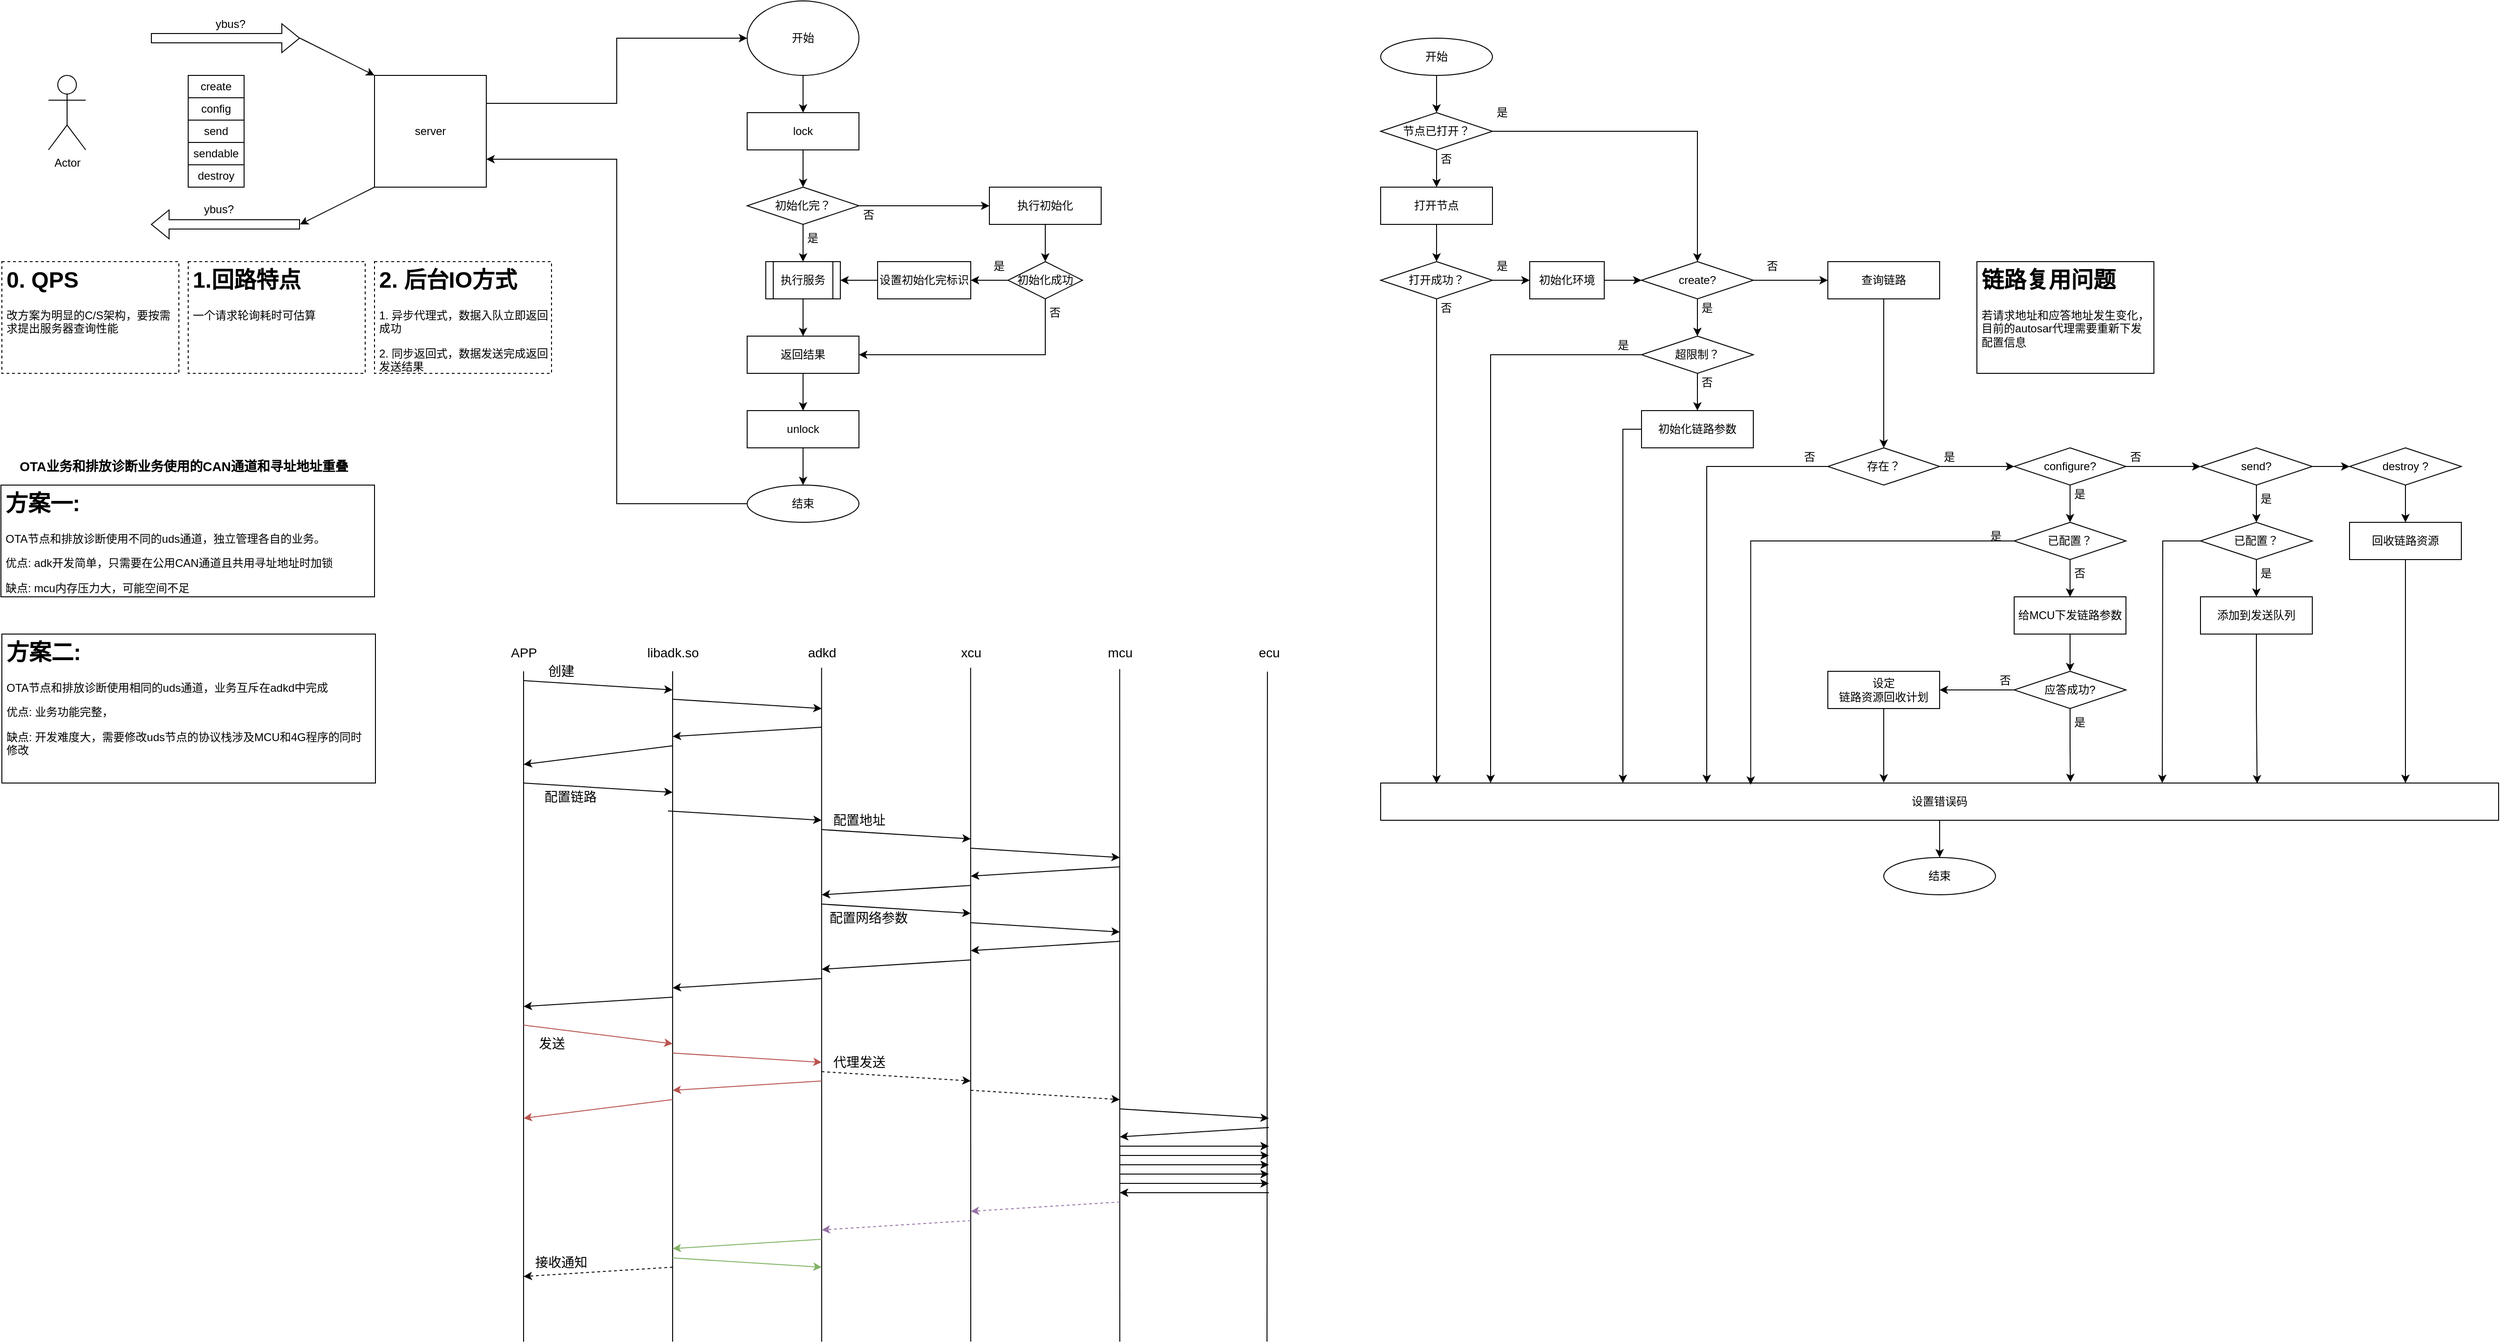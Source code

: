 <mxfile version="20.2.2" type="github" pages="2">
  <diagram id="RJJ9FWN27C-Y9JECjMfN" name="15765">
    <mxGraphModel dx="1483" dy="781" grid="1" gridSize="10" guides="1" tooltips="1" connect="1" arrows="1" fold="1" page="1" pageScale="1" pageWidth="3300" pageHeight="4681" math="0" shadow="0">
      <root>
        <mxCell id="0" />
        <mxCell id="1" parent="0" />
        <mxCell id="mzNSDzBZDXApKcXewmHT-1" value="Actor" style="shape=umlActor;verticalLabelPosition=bottom;verticalAlign=top;html=1;outlineConnect=0;" vertex="1" parent="1">
          <mxGeometry x="90" y="120" width="40" height="80" as="geometry" />
        </mxCell>
        <mxCell id="mzNSDzBZDXApKcXewmHT-2" value="" style="shape=flexArrow;endArrow=classic;startArrow=none;html=1;rounded=0;startFill=0;" edge="1" parent="1">
          <mxGeometry width="100" height="100" relative="1" as="geometry">
            <mxPoint x="200" y="80" as="sourcePoint" />
            <mxPoint x="360" y="80" as="targetPoint" />
          </mxGeometry>
        </mxCell>
        <mxCell id="mzNSDzBZDXApKcXewmHT-3" value="ybus?" style="text;html=1;align=center;verticalAlign=middle;resizable=0;points=[];autosize=1;strokeColor=none;fillColor=none;" vertex="1" parent="1">
          <mxGeometry x="255" y="50" width="60" height="30" as="geometry" />
        </mxCell>
        <mxCell id="mzNSDzBZDXApKcXewmHT-4" value="" style="shape=table;startSize=0;container=1;collapsible=0;childLayout=tableLayout;" vertex="1" parent="1">
          <mxGeometry x="240" y="120" width="60" height="120" as="geometry" />
        </mxCell>
        <mxCell id="mzNSDzBZDXApKcXewmHT-5" value="" style="shape=tableRow;horizontal=0;startSize=0;swimlaneHead=0;swimlaneBody=0;top=0;left=0;bottom=0;right=0;collapsible=0;dropTarget=0;fillColor=none;points=[[0,0.5],[1,0.5]];portConstraint=eastwest;" vertex="1" parent="mzNSDzBZDXApKcXewmHT-4">
          <mxGeometry width="60" height="24" as="geometry" />
        </mxCell>
        <mxCell id="mzNSDzBZDXApKcXewmHT-6" value="create" style="shape=partialRectangle;html=1;whiteSpace=wrap;connectable=0;overflow=hidden;fillColor=none;top=0;left=0;bottom=0;right=0;pointerEvents=1;" vertex="1" parent="mzNSDzBZDXApKcXewmHT-5">
          <mxGeometry width="60" height="24" as="geometry">
            <mxRectangle width="60" height="24" as="alternateBounds" />
          </mxGeometry>
        </mxCell>
        <mxCell id="mzNSDzBZDXApKcXewmHT-7" value="" style="shape=tableRow;horizontal=0;startSize=0;swimlaneHead=0;swimlaneBody=0;top=0;left=0;bottom=0;right=0;collapsible=0;dropTarget=0;fillColor=none;points=[[0,0.5],[1,0.5]];portConstraint=eastwest;" vertex="1" parent="mzNSDzBZDXApKcXewmHT-4">
          <mxGeometry y="24" width="60" height="24" as="geometry" />
        </mxCell>
        <mxCell id="mzNSDzBZDXApKcXewmHT-8" value="config" style="shape=partialRectangle;html=1;whiteSpace=wrap;connectable=0;overflow=hidden;fillColor=none;top=0;left=0;bottom=0;right=0;pointerEvents=1;" vertex="1" parent="mzNSDzBZDXApKcXewmHT-7">
          <mxGeometry width="60" height="24" as="geometry">
            <mxRectangle width="60" height="24" as="alternateBounds" />
          </mxGeometry>
        </mxCell>
        <mxCell id="mzNSDzBZDXApKcXewmHT-9" value="" style="shape=tableRow;horizontal=0;startSize=0;swimlaneHead=0;swimlaneBody=0;top=0;left=0;bottom=0;right=0;collapsible=0;dropTarget=0;fillColor=none;points=[[0,0.5],[1,0.5]];portConstraint=eastwest;" vertex="1" parent="mzNSDzBZDXApKcXewmHT-4">
          <mxGeometry y="48" width="60" height="24" as="geometry" />
        </mxCell>
        <mxCell id="mzNSDzBZDXApKcXewmHT-10" value="send" style="shape=partialRectangle;html=1;whiteSpace=wrap;connectable=0;overflow=hidden;fillColor=none;top=0;left=0;bottom=0;right=0;pointerEvents=1;" vertex="1" parent="mzNSDzBZDXApKcXewmHT-9">
          <mxGeometry width="60" height="24" as="geometry">
            <mxRectangle width="60" height="24" as="alternateBounds" />
          </mxGeometry>
        </mxCell>
        <mxCell id="mzNSDzBZDXApKcXewmHT-11" value="" style="shape=tableRow;horizontal=0;startSize=0;swimlaneHead=0;swimlaneBody=0;top=0;left=0;bottom=0;right=0;collapsible=0;dropTarget=0;fillColor=none;points=[[0,0.5],[1,0.5]];portConstraint=eastwest;" vertex="1" parent="mzNSDzBZDXApKcXewmHT-4">
          <mxGeometry y="72" width="60" height="24" as="geometry" />
        </mxCell>
        <mxCell id="mzNSDzBZDXApKcXewmHT-12" value="sendable" style="shape=partialRectangle;html=1;whiteSpace=wrap;connectable=0;overflow=hidden;fillColor=none;top=0;left=0;bottom=0;right=0;pointerEvents=1;" vertex="1" parent="mzNSDzBZDXApKcXewmHT-11">
          <mxGeometry width="60" height="24" as="geometry">
            <mxRectangle width="60" height="24" as="alternateBounds" />
          </mxGeometry>
        </mxCell>
        <mxCell id="mzNSDzBZDXApKcXewmHT-13" value="" style="shape=tableRow;horizontal=0;startSize=0;swimlaneHead=0;swimlaneBody=0;top=0;left=0;bottom=0;right=0;collapsible=0;dropTarget=0;fillColor=none;points=[[0,0.5],[1,0.5]];portConstraint=eastwest;" vertex="1" parent="mzNSDzBZDXApKcXewmHT-4">
          <mxGeometry y="96" width="60" height="24" as="geometry" />
        </mxCell>
        <mxCell id="mzNSDzBZDXApKcXewmHT-14" value="destroy" style="shape=partialRectangle;html=1;whiteSpace=wrap;connectable=0;overflow=hidden;fillColor=none;top=0;left=0;bottom=0;right=0;pointerEvents=1;" vertex="1" parent="mzNSDzBZDXApKcXewmHT-13">
          <mxGeometry width="60" height="24" as="geometry">
            <mxRectangle width="60" height="24" as="alternateBounds" />
          </mxGeometry>
        </mxCell>
        <mxCell id="mzNSDzBZDXApKcXewmHT-28" style="edgeStyle=orthogonalEdgeStyle;rounded=0;orthogonalLoop=1;jettySize=auto;html=1;exitX=1;exitY=0.25;exitDx=0;exitDy=0;entryX=0;entryY=0.5;entryDx=0;entryDy=0;startArrow=none;startFill=0;endArrow=classic;endFill=1;" edge="1" parent="1" source="mzNSDzBZDXApKcXewmHT-15" target="mzNSDzBZDXApKcXewmHT-26">
          <mxGeometry relative="1" as="geometry" />
        </mxCell>
        <mxCell id="mzNSDzBZDXApKcXewmHT-15" value="server" style="rounded=0;whiteSpace=wrap;html=1;" vertex="1" parent="1">
          <mxGeometry x="440" y="120" width="120" height="120" as="geometry" />
        </mxCell>
        <mxCell id="mzNSDzBZDXApKcXewmHT-16" value="" style="endArrow=classic;html=1;rounded=0;entryX=0;entryY=0;entryDx=0;entryDy=0;" edge="1" parent="1" target="mzNSDzBZDXApKcXewmHT-15">
          <mxGeometry width="50" height="50" relative="1" as="geometry">
            <mxPoint x="360" y="80" as="sourcePoint" />
            <mxPoint x="560" y="260" as="targetPoint" />
          </mxGeometry>
        </mxCell>
        <mxCell id="mzNSDzBZDXApKcXewmHT-17" value="" style="shape=flexArrow;endArrow=none;startArrow=block;html=1;rounded=0;startFill=0;endFill=0;" edge="1" parent="1">
          <mxGeometry width="100" height="100" relative="1" as="geometry">
            <mxPoint x="200" y="280" as="sourcePoint" />
            <mxPoint x="360" y="280" as="targetPoint" />
          </mxGeometry>
        </mxCell>
        <mxCell id="mzNSDzBZDXApKcXewmHT-19" value="" style="endArrow=classic;html=1;rounded=0;exitX=0;exitY=1;exitDx=0;exitDy=0;" edge="1" parent="1" source="mzNSDzBZDXApKcXewmHT-15">
          <mxGeometry width="50" height="50" relative="1" as="geometry">
            <mxPoint x="420" y="340" as="sourcePoint" />
            <mxPoint x="360" y="280" as="targetPoint" />
          </mxGeometry>
        </mxCell>
        <mxCell id="mzNSDzBZDXApKcXewmHT-20" value="&lt;h1&gt;1.回路特点&lt;/h1&gt;&lt;p&gt;一个请求轮询耗时可估算&lt;/p&gt;&lt;p&gt;&lt;br&gt;&lt;/p&gt;" style="text;html=1;strokeColor=default;fillColor=none;spacing=5;spacingTop=-20;whiteSpace=wrap;overflow=hidden;rounded=0;dashed=1;" vertex="1" parent="1">
          <mxGeometry x="240" y="320" width="190" height="120" as="geometry" />
        </mxCell>
        <mxCell id="mzNSDzBZDXApKcXewmHT-23" value="&lt;h1&gt;2. 后台IO方式&lt;br&gt;&lt;/h1&gt;&lt;p&gt;1. 异步代理式，数据入队立即返回成功&lt;/p&gt;&lt;p&gt;2. 同步返回式，数据发送完成返回发送结果&lt;br&gt;&lt;/p&gt;" style="text;html=1;strokeColor=default;fillColor=none;spacing=5;spacingTop=-20;whiteSpace=wrap;overflow=hidden;rounded=0;dashed=1;" vertex="1" parent="1">
          <mxGeometry x="440" y="320" width="190" height="120" as="geometry" />
        </mxCell>
        <mxCell id="mzNSDzBZDXApKcXewmHT-24" value="&lt;h1&gt;0. QPS&lt;br&gt;&lt;/h1&gt;&lt;p&gt;改方案为明显的C/S架构，要按需求提出服务器查询性能&lt;/p&gt;" style="text;html=1;strokeColor=default;fillColor=none;spacing=5;spacingTop=-20;whiteSpace=wrap;overflow=hidden;rounded=0;dashed=1;" vertex="1" parent="1">
          <mxGeometry x="40" y="320" width="190" height="120" as="geometry" />
        </mxCell>
        <mxCell id="mzNSDzBZDXApKcXewmHT-25" value="ybus?" style="text;whiteSpace=wrap;html=1;" vertex="1" parent="1">
          <mxGeometry x="255" y="250" width="70" height="40" as="geometry" />
        </mxCell>
        <mxCell id="mzNSDzBZDXApKcXewmHT-32" value="" style="edgeStyle=orthogonalEdgeStyle;rounded=0;orthogonalLoop=1;jettySize=auto;html=1;startArrow=none;startFill=0;endArrow=classic;endFill=1;" edge="1" parent="1" source="mzNSDzBZDXApKcXewmHT-26" target="mzNSDzBZDXApKcXewmHT-31">
          <mxGeometry relative="1" as="geometry" />
        </mxCell>
        <mxCell id="mzNSDzBZDXApKcXewmHT-26" value="开始" style="ellipse;whiteSpace=wrap;html=1;strokeColor=default;fillColor=default;" vertex="1" parent="1">
          <mxGeometry x="840" y="40" width="120" height="80" as="geometry" />
        </mxCell>
        <mxCell id="mzNSDzBZDXApKcXewmHT-34" value="" style="edgeStyle=orthogonalEdgeStyle;rounded=0;orthogonalLoop=1;jettySize=auto;html=1;startArrow=none;startFill=0;endArrow=classic;endFill=1;" edge="1" parent="1" source="mzNSDzBZDXApKcXewmHT-31" target="mzNSDzBZDXApKcXewmHT-33">
          <mxGeometry relative="1" as="geometry" />
        </mxCell>
        <mxCell id="mzNSDzBZDXApKcXewmHT-31" value="lock" style="whiteSpace=wrap;html=1;" vertex="1" parent="1">
          <mxGeometry x="840" y="160" width="120" height="40" as="geometry" />
        </mxCell>
        <mxCell id="mzNSDzBZDXApKcXewmHT-36" value="" style="edgeStyle=orthogonalEdgeStyle;rounded=0;orthogonalLoop=1;jettySize=auto;html=1;startArrow=none;startFill=0;endArrow=classic;endFill=1;" edge="1" parent="1" source="mzNSDzBZDXApKcXewmHT-33" target="mzNSDzBZDXApKcXewmHT-35">
          <mxGeometry relative="1" as="geometry" />
        </mxCell>
        <mxCell id="mzNSDzBZDXApKcXewmHT-44" style="edgeStyle=orthogonalEdgeStyle;rounded=0;orthogonalLoop=1;jettySize=auto;html=1;exitX=0.5;exitY=1;exitDx=0;exitDy=0;entryX=0.5;entryY=0;entryDx=0;entryDy=0;startArrow=none;startFill=0;endArrow=classic;endFill=1;" edge="1" parent="1" source="mzNSDzBZDXApKcXewmHT-33" target="mzNSDzBZDXApKcXewmHT-56">
          <mxGeometry relative="1" as="geometry">
            <mxPoint x="900" y="360" as="targetPoint" />
          </mxGeometry>
        </mxCell>
        <mxCell id="mzNSDzBZDXApKcXewmHT-33" value="&lt;div&gt;初始化完？&lt;br&gt;&lt;/div&gt;" style="rhombus;whiteSpace=wrap;html=1;" vertex="1" parent="1">
          <mxGeometry x="840" y="240" width="120" height="40" as="geometry" />
        </mxCell>
        <mxCell id="mzNSDzBZDXApKcXewmHT-39" value="" style="edgeStyle=orthogonalEdgeStyle;rounded=0;orthogonalLoop=1;jettySize=auto;html=1;startArrow=none;startFill=0;endArrow=classic;endFill=1;" edge="1" parent="1" source="mzNSDzBZDXApKcXewmHT-35" target="mzNSDzBZDXApKcXewmHT-38">
          <mxGeometry relative="1" as="geometry" />
        </mxCell>
        <mxCell id="mzNSDzBZDXApKcXewmHT-35" value="执行初始化" style="whiteSpace=wrap;html=1;" vertex="1" parent="1">
          <mxGeometry x="1100" y="240" width="120" height="40" as="geometry" />
        </mxCell>
        <mxCell id="mzNSDzBZDXApKcXewmHT-37" value="否" style="text;html=1;align=center;verticalAlign=middle;resizable=0;points=[];autosize=1;strokeColor=none;fillColor=none;" vertex="1" parent="1">
          <mxGeometry x="950" y="255" width="40" height="30" as="geometry" />
        </mxCell>
        <mxCell id="mzNSDzBZDXApKcXewmHT-41" value="" style="edgeStyle=orthogonalEdgeStyle;rounded=0;orthogonalLoop=1;jettySize=auto;html=1;startArrow=none;startFill=0;endArrow=classic;endFill=1;exitX=0;exitY=0.5;exitDx=0;exitDy=0;entryX=1;entryY=0.5;entryDx=0;entryDy=0;" edge="1" parent="1" source="mzNSDzBZDXApKcXewmHT-38" target="mzNSDzBZDXApKcXewmHT-40">
          <mxGeometry relative="1" as="geometry" />
        </mxCell>
        <mxCell id="mzNSDzBZDXApKcXewmHT-51" style="edgeStyle=orthogonalEdgeStyle;rounded=0;orthogonalLoop=1;jettySize=auto;html=1;exitX=0.5;exitY=1;exitDx=0;exitDy=0;entryX=1;entryY=0.5;entryDx=0;entryDy=0;startArrow=none;startFill=0;endArrow=classic;endFill=1;" edge="1" parent="1" source="mzNSDzBZDXApKcXewmHT-38" target="mzNSDzBZDXApKcXewmHT-47">
          <mxGeometry relative="1" as="geometry" />
        </mxCell>
        <mxCell id="mzNSDzBZDXApKcXewmHT-38" value="初始化成功" style="rhombus;whiteSpace=wrap;html=1;" vertex="1" parent="1">
          <mxGeometry x="1120" y="320" width="80" height="40" as="geometry" />
        </mxCell>
        <mxCell id="mzNSDzBZDXApKcXewmHT-46" style="edgeStyle=orthogonalEdgeStyle;rounded=0;orthogonalLoop=1;jettySize=auto;html=1;exitX=0;exitY=0.5;exitDx=0;exitDy=0;entryX=1;entryY=0.5;entryDx=0;entryDy=0;startArrow=none;startFill=0;endArrow=classic;endFill=1;" edge="1" parent="1" source="mzNSDzBZDXApKcXewmHT-40" target="mzNSDzBZDXApKcXewmHT-56">
          <mxGeometry relative="1" as="geometry">
            <mxPoint x="940" y="340" as="targetPoint" />
          </mxGeometry>
        </mxCell>
        <mxCell id="mzNSDzBZDXApKcXewmHT-40" value="设置初始化完标识" style="whiteSpace=wrap;html=1;" vertex="1" parent="1">
          <mxGeometry x="980" y="320" width="100" height="40" as="geometry" />
        </mxCell>
        <mxCell id="mzNSDzBZDXApKcXewmHT-42" value="是" style="text;html=1;align=center;verticalAlign=middle;resizable=0;points=[];autosize=1;strokeColor=none;fillColor=none;" vertex="1" parent="1">
          <mxGeometry x="1090" y="310" width="40" height="30" as="geometry" />
        </mxCell>
        <mxCell id="mzNSDzBZDXApKcXewmHT-48" value="" style="edgeStyle=orthogonalEdgeStyle;rounded=0;orthogonalLoop=1;jettySize=auto;html=1;startArrow=none;startFill=0;endArrow=classic;endFill=1;exitX=0.5;exitY=1;exitDx=0;exitDy=0;" edge="1" parent="1" source="mzNSDzBZDXApKcXewmHT-56" target="mzNSDzBZDXApKcXewmHT-47">
          <mxGeometry relative="1" as="geometry">
            <mxPoint x="900" y="360" as="sourcePoint" />
          </mxGeometry>
        </mxCell>
        <mxCell id="mzNSDzBZDXApKcXewmHT-45" value="是" style="text;html=1;align=center;verticalAlign=middle;resizable=0;points=[];autosize=1;strokeColor=none;fillColor=none;" vertex="1" parent="1">
          <mxGeometry x="890" y="280" width="40" height="30" as="geometry" />
        </mxCell>
        <mxCell id="mzNSDzBZDXApKcXewmHT-50" value="" style="edgeStyle=orthogonalEdgeStyle;rounded=0;orthogonalLoop=1;jettySize=auto;html=1;startArrow=none;startFill=0;endArrow=classic;endFill=1;" edge="1" parent="1" source="mzNSDzBZDXApKcXewmHT-47" target="mzNSDzBZDXApKcXewmHT-49">
          <mxGeometry relative="1" as="geometry" />
        </mxCell>
        <mxCell id="mzNSDzBZDXApKcXewmHT-47" value="返回结果" style="whiteSpace=wrap;html=1;strokeColor=default;fillColor=default;" vertex="1" parent="1">
          <mxGeometry x="840" y="400" width="120" height="40" as="geometry" />
        </mxCell>
        <mxCell id="mzNSDzBZDXApKcXewmHT-54" value="" style="edgeStyle=orthogonalEdgeStyle;rounded=0;orthogonalLoop=1;jettySize=auto;html=1;startArrow=none;startFill=0;endArrow=classic;endFill=1;" edge="1" parent="1" source="mzNSDzBZDXApKcXewmHT-49" target="mzNSDzBZDXApKcXewmHT-53">
          <mxGeometry relative="1" as="geometry" />
        </mxCell>
        <mxCell id="mzNSDzBZDXApKcXewmHT-49" value="unlock" style="whiteSpace=wrap;html=1;strokeColor=default;fillColor=default;" vertex="1" parent="1">
          <mxGeometry x="840" y="480" width="120" height="40" as="geometry" />
        </mxCell>
        <mxCell id="mzNSDzBZDXApKcXewmHT-52" value="否" style="text;html=1;align=center;verticalAlign=middle;resizable=0;points=[];autosize=1;strokeColor=none;fillColor=none;" vertex="1" parent="1">
          <mxGeometry x="1150" y="360" width="40" height="30" as="geometry" />
        </mxCell>
        <mxCell id="mzNSDzBZDXApKcXewmHT-55" style="edgeStyle=orthogonalEdgeStyle;rounded=0;orthogonalLoop=1;jettySize=auto;html=1;exitX=0;exitY=0.5;exitDx=0;exitDy=0;entryX=1;entryY=0.75;entryDx=0;entryDy=0;startArrow=none;startFill=0;endArrow=classic;endFill=1;" edge="1" parent="1" source="mzNSDzBZDXApKcXewmHT-53" target="mzNSDzBZDXApKcXewmHT-15">
          <mxGeometry relative="1" as="geometry" />
        </mxCell>
        <mxCell id="mzNSDzBZDXApKcXewmHT-53" value="结束" style="ellipse;whiteSpace=wrap;html=1;" vertex="1" parent="1">
          <mxGeometry x="840" y="560" width="120" height="40" as="geometry" />
        </mxCell>
        <mxCell id="mzNSDzBZDXApKcXewmHT-56" value="执行服务" style="shape=process;whiteSpace=wrap;html=1;backgroundOutline=1;strokeColor=default;fillColor=default;" vertex="1" parent="1">
          <mxGeometry x="860" y="320" width="80" height="40" as="geometry" />
        </mxCell>
        <mxCell id="mzNSDzBZDXApKcXewmHT-59" value="" style="edgeStyle=orthogonalEdgeStyle;rounded=0;orthogonalLoop=1;jettySize=auto;html=1;startArrow=none;startFill=0;endArrow=classic;endFill=1;" edge="1" parent="1" source="mzNSDzBZDXApKcXewmHT-57" target="mzNSDzBZDXApKcXewmHT-58">
          <mxGeometry relative="1" as="geometry" />
        </mxCell>
        <mxCell id="mzNSDzBZDXApKcXewmHT-57" value="开始" style="ellipse;whiteSpace=wrap;html=1;strokeColor=default;fillColor=default;" vertex="1" parent="1">
          <mxGeometry x="1520" y="80" width="120" height="40" as="geometry" />
        </mxCell>
        <mxCell id="mzNSDzBZDXApKcXewmHT-61" value="" style="edgeStyle=orthogonalEdgeStyle;rounded=0;orthogonalLoop=1;jettySize=auto;html=1;startArrow=none;startFill=0;endArrow=classic;endFill=1;" edge="1" parent="1" source="mzNSDzBZDXApKcXewmHT-58" target="mzNSDzBZDXApKcXewmHT-60">
          <mxGeometry relative="1" as="geometry" />
        </mxCell>
        <mxCell id="mzNSDzBZDXApKcXewmHT-80" style="edgeStyle=orthogonalEdgeStyle;rounded=0;orthogonalLoop=1;jettySize=auto;html=1;exitX=1;exitY=0.5;exitDx=0;exitDy=0;entryX=0.5;entryY=0;entryDx=0;entryDy=0;startArrow=none;startFill=0;endArrow=classic;endFill=1;" edge="1" parent="1" source="mzNSDzBZDXApKcXewmHT-58" target="mzNSDzBZDXApKcXewmHT-78">
          <mxGeometry relative="1" as="geometry" />
        </mxCell>
        <mxCell id="mzNSDzBZDXApKcXewmHT-58" value="节点已打开？" style="rhombus;whiteSpace=wrap;html=1;" vertex="1" parent="1">
          <mxGeometry x="1520" y="160" width="120" height="40" as="geometry" />
        </mxCell>
        <mxCell id="mzNSDzBZDXApKcXewmHT-64" value="" style="edgeStyle=orthogonalEdgeStyle;rounded=0;orthogonalLoop=1;jettySize=auto;html=1;startArrow=none;startFill=0;endArrow=classic;endFill=1;" edge="1" parent="1" source="mzNSDzBZDXApKcXewmHT-60" target="mzNSDzBZDXApKcXewmHT-63">
          <mxGeometry relative="1" as="geometry" />
        </mxCell>
        <mxCell id="mzNSDzBZDXApKcXewmHT-60" value="打开节点" style="whiteSpace=wrap;html=1;" vertex="1" parent="1">
          <mxGeometry x="1520" y="240" width="120" height="40" as="geometry" />
        </mxCell>
        <mxCell id="mzNSDzBZDXApKcXewmHT-62" value="否" style="text;html=1;align=center;verticalAlign=middle;resizable=0;points=[];autosize=1;strokeColor=none;fillColor=none;" vertex="1" parent="1">
          <mxGeometry x="1570" y="195" width="40" height="30" as="geometry" />
        </mxCell>
        <mxCell id="mzNSDzBZDXApKcXewmHT-68" value="" style="edgeStyle=orthogonalEdgeStyle;rounded=0;orthogonalLoop=1;jettySize=auto;html=1;startArrow=none;startFill=0;endArrow=classic;endFill=1;entryX=0.05;entryY=0.011;entryDx=0;entryDy=0;entryPerimeter=0;" edge="1" parent="1" source="mzNSDzBZDXApKcXewmHT-63" target="mzNSDzBZDXApKcXewmHT-67">
          <mxGeometry relative="1" as="geometry" />
        </mxCell>
        <mxCell id="mzNSDzBZDXApKcXewmHT-76" value="" style="edgeStyle=orthogonalEdgeStyle;rounded=0;orthogonalLoop=1;jettySize=auto;html=1;startArrow=none;startFill=0;endArrow=classic;endFill=1;" edge="1" parent="1" source="mzNSDzBZDXApKcXewmHT-63" target="mzNSDzBZDXApKcXewmHT-75">
          <mxGeometry relative="1" as="geometry" />
        </mxCell>
        <mxCell id="mzNSDzBZDXApKcXewmHT-63" value="打开成功？" style="rhombus;whiteSpace=wrap;html=1;" vertex="1" parent="1">
          <mxGeometry x="1520" y="320" width="120" height="40" as="geometry" />
        </mxCell>
        <mxCell id="mzNSDzBZDXApKcXewmHT-96" value="" style="edgeStyle=orthogonalEdgeStyle;rounded=0;orthogonalLoop=1;jettySize=auto;html=1;startArrow=none;startFill=0;endArrow=classic;endFill=1;" edge="1" parent="1" source="mzNSDzBZDXApKcXewmHT-67" target="mzNSDzBZDXApKcXewmHT-95">
          <mxGeometry relative="1" as="geometry" />
        </mxCell>
        <mxCell id="mzNSDzBZDXApKcXewmHT-67" value="设置错误码" style="whiteSpace=wrap;html=1;" vertex="1" parent="1">
          <mxGeometry x="1520" y="880" width="1200" height="40" as="geometry" />
        </mxCell>
        <mxCell id="mzNSDzBZDXApKcXewmHT-69" value="否" style="text;html=1;align=center;verticalAlign=middle;resizable=0;points=[];autosize=1;strokeColor=none;fillColor=none;" vertex="1" parent="1">
          <mxGeometry x="1570" y="355" width="40" height="30" as="geometry" />
        </mxCell>
        <mxCell id="mzNSDzBZDXApKcXewmHT-79" value="" style="edgeStyle=orthogonalEdgeStyle;rounded=0;orthogonalLoop=1;jettySize=auto;html=1;startArrow=none;startFill=0;endArrow=classic;endFill=1;" edge="1" parent="1" source="mzNSDzBZDXApKcXewmHT-75" target="mzNSDzBZDXApKcXewmHT-78">
          <mxGeometry relative="1" as="geometry" />
        </mxCell>
        <mxCell id="mzNSDzBZDXApKcXewmHT-75" value="初始化环境" style="whiteSpace=wrap;html=1;" vertex="1" parent="1">
          <mxGeometry x="1680" y="320" width="80" height="40" as="geometry" />
        </mxCell>
        <mxCell id="mzNSDzBZDXApKcXewmHT-77" value="是" style="text;html=1;align=center;verticalAlign=middle;resizable=0;points=[];autosize=1;strokeColor=none;fillColor=none;" vertex="1" parent="1">
          <mxGeometry x="1630" y="310" width="40" height="30" as="geometry" />
        </mxCell>
        <mxCell id="mzNSDzBZDXApKcXewmHT-88" value="" style="edgeStyle=orthogonalEdgeStyle;rounded=0;orthogonalLoop=1;jettySize=auto;html=1;startArrow=none;startFill=0;endArrow=classic;endFill=1;" edge="1" parent="1" source="mzNSDzBZDXApKcXewmHT-78" target="mzNSDzBZDXApKcXewmHT-87">
          <mxGeometry relative="1" as="geometry" />
        </mxCell>
        <mxCell id="mzNSDzBZDXApKcXewmHT-124" style="edgeStyle=orthogonalEdgeStyle;rounded=0;orthogonalLoop=1;jettySize=auto;html=1;exitX=1;exitY=0.5;exitDx=0;exitDy=0;entryX=0;entryY=0.5;entryDx=0;entryDy=0;startArrow=none;startFill=0;endArrow=classic;endFill=1;" edge="1" parent="1" source="mzNSDzBZDXApKcXewmHT-78" target="mzNSDzBZDXApKcXewmHT-98">
          <mxGeometry relative="1" as="geometry" />
        </mxCell>
        <mxCell id="mzNSDzBZDXApKcXewmHT-78" value="create?" style="rhombus;whiteSpace=wrap;html=1;" vertex="1" parent="1">
          <mxGeometry x="1800" y="320" width="120" height="40" as="geometry" />
        </mxCell>
        <mxCell id="mzNSDzBZDXApKcXewmHT-81" value="是" style="text;html=1;align=center;verticalAlign=middle;resizable=0;points=[];autosize=1;strokeColor=none;fillColor=none;" vertex="1" parent="1">
          <mxGeometry x="1630" y="145" width="40" height="30" as="geometry" />
        </mxCell>
        <mxCell id="mzNSDzBZDXApKcXewmHT-86" value="" style="edgeStyle=orthogonalEdgeStyle;rounded=0;orthogonalLoop=1;jettySize=auto;html=1;startArrow=none;startFill=0;endArrow=classic;endFill=1;" edge="1" parent="1" source="mzNSDzBZDXApKcXewmHT-82" target="mzNSDzBZDXApKcXewmHT-85">
          <mxGeometry relative="1" as="geometry" />
        </mxCell>
        <mxCell id="mzNSDzBZDXApKcXewmHT-127" style="edgeStyle=orthogonalEdgeStyle;rounded=0;orthogonalLoop=1;jettySize=auto;html=1;exitX=0.5;exitY=1;exitDx=0;exitDy=0;entryX=0.5;entryY=0;entryDx=0;entryDy=0;startArrow=none;startFill=0;endArrow=classic;endFill=1;" edge="1" parent="1" source="mzNSDzBZDXApKcXewmHT-82" target="mzNSDzBZDXApKcXewmHT-104">
          <mxGeometry relative="1" as="geometry" />
        </mxCell>
        <mxCell id="mzNSDzBZDXApKcXewmHT-82" value="configure?" style="rhombus;whiteSpace=wrap;html=1;" vertex="1" parent="1">
          <mxGeometry x="2200" y="520" width="120" height="40" as="geometry" />
        </mxCell>
        <mxCell id="mzNSDzBZDXApKcXewmHT-84" value="否" style="text;html=1;align=center;verticalAlign=middle;resizable=0;points=[];autosize=1;strokeColor=none;fillColor=none;" vertex="1" parent="1">
          <mxGeometry x="1920" y="310" width="40" height="30" as="geometry" />
        </mxCell>
        <mxCell id="mzNSDzBZDXApKcXewmHT-123" value="" style="edgeStyle=orthogonalEdgeStyle;rounded=0;orthogonalLoop=1;jettySize=auto;html=1;startArrow=none;startFill=0;endArrow=classic;endFill=1;" edge="1" parent="1" source="mzNSDzBZDXApKcXewmHT-85" target="mzNSDzBZDXApKcXewmHT-122">
          <mxGeometry relative="1" as="geometry" />
        </mxCell>
        <mxCell id="mzNSDzBZDXApKcXewmHT-131" style="edgeStyle=orthogonalEdgeStyle;rounded=0;orthogonalLoop=1;jettySize=auto;html=1;exitX=0.5;exitY=1;exitDx=0;exitDy=0;entryX=0.5;entryY=0;entryDx=0;entryDy=0;startArrow=none;startFill=0;endArrow=classic;endFill=1;" edge="1" parent="1" source="mzNSDzBZDXApKcXewmHT-85" target="mzNSDzBZDXApKcXewmHT-130">
          <mxGeometry relative="1" as="geometry" />
        </mxCell>
        <mxCell id="mzNSDzBZDXApKcXewmHT-85" value="send?" style="rhombus;whiteSpace=wrap;html=1;" vertex="1" parent="1">
          <mxGeometry x="2400" y="520" width="120" height="40" as="geometry" />
        </mxCell>
        <mxCell id="mzNSDzBZDXApKcXewmHT-90" style="edgeStyle=orthogonalEdgeStyle;rounded=0;orthogonalLoop=1;jettySize=auto;html=1;exitX=0;exitY=0.5;exitDx=0;exitDy=0;startArrow=none;startFill=0;endArrow=classic;endFill=1;" edge="1" parent="1" source="mzNSDzBZDXApKcXewmHT-87">
          <mxGeometry relative="1" as="geometry">
            <mxPoint x="1638" y="880" as="targetPoint" />
            <Array as="points">
              <mxPoint x="1638" y="420" />
            </Array>
          </mxGeometry>
        </mxCell>
        <mxCell id="mzNSDzBZDXApKcXewmHT-93" value="" style="edgeStyle=orthogonalEdgeStyle;rounded=0;orthogonalLoop=1;jettySize=auto;html=1;startArrow=none;startFill=0;endArrow=classic;endFill=1;" edge="1" parent="1" source="mzNSDzBZDXApKcXewmHT-87" target="mzNSDzBZDXApKcXewmHT-92">
          <mxGeometry relative="1" as="geometry" />
        </mxCell>
        <mxCell id="mzNSDzBZDXApKcXewmHT-87" value="超限制？" style="rhombus;whiteSpace=wrap;html=1;" vertex="1" parent="1">
          <mxGeometry x="1800" y="400" width="120" height="40" as="geometry" />
        </mxCell>
        <mxCell id="mzNSDzBZDXApKcXewmHT-89" value="是" style="text;html=1;align=center;verticalAlign=middle;resizable=0;points=[];autosize=1;strokeColor=none;fillColor=none;" vertex="1" parent="1">
          <mxGeometry x="1850" y="355" width="40" height="30" as="geometry" />
        </mxCell>
        <mxCell id="mzNSDzBZDXApKcXewmHT-91" value="是" style="text;html=1;align=center;verticalAlign=middle;resizable=0;points=[];autosize=1;strokeColor=none;fillColor=none;" vertex="1" parent="1">
          <mxGeometry x="1760" y="395" width="40" height="30" as="geometry" />
        </mxCell>
        <mxCell id="mzNSDzBZDXApKcXewmHT-97" style="edgeStyle=orthogonalEdgeStyle;rounded=0;orthogonalLoop=1;jettySize=auto;html=1;exitX=0;exitY=0.5;exitDx=0;exitDy=0;startArrow=none;startFill=0;endArrow=classic;endFill=1;" edge="1" parent="1" source="mzNSDzBZDXApKcXewmHT-92">
          <mxGeometry relative="1" as="geometry">
            <mxPoint x="1780" y="880" as="targetPoint" />
            <Array as="points">
              <mxPoint x="1780" y="500" />
              <mxPoint x="1780" y="880" />
            </Array>
          </mxGeometry>
        </mxCell>
        <mxCell id="mzNSDzBZDXApKcXewmHT-92" value="初始化链路参数" style="whiteSpace=wrap;html=1;" vertex="1" parent="1">
          <mxGeometry x="1800" y="480" width="120" height="40" as="geometry" />
        </mxCell>
        <mxCell id="mzNSDzBZDXApKcXewmHT-94" value="否" style="text;html=1;align=center;verticalAlign=middle;resizable=0;points=[];autosize=1;strokeColor=none;fillColor=none;" vertex="1" parent="1">
          <mxGeometry x="1850" y="435" width="40" height="30" as="geometry" />
        </mxCell>
        <mxCell id="mzNSDzBZDXApKcXewmHT-95" value="结束" style="ellipse;whiteSpace=wrap;html=1;" vertex="1" parent="1">
          <mxGeometry x="2060" y="960" width="120" height="40" as="geometry" />
        </mxCell>
        <mxCell id="mzNSDzBZDXApKcXewmHT-101" value="" style="edgeStyle=orthogonalEdgeStyle;rounded=0;orthogonalLoop=1;jettySize=auto;html=1;startArrow=none;startFill=0;endArrow=classic;endFill=1;" edge="1" parent="1" source="mzNSDzBZDXApKcXewmHT-98" target="mzNSDzBZDXApKcXewmHT-100">
          <mxGeometry relative="1" as="geometry" />
        </mxCell>
        <mxCell id="mzNSDzBZDXApKcXewmHT-98" value="查询链路" style="whiteSpace=wrap;html=1;" vertex="1" parent="1">
          <mxGeometry x="2000" y="320" width="120" height="40" as="geometry" />
        </mxCell>
        <mxCell id="mzNSDzBZDXApKcXewmHT-102" style="edgeStyle=orthogonalEdgeStyle;rounded=0;orthogonalLoop=1;jettySize=auto;html=1;exitX=0;exitY=0.5;exitDx=0;exitDy=0;startArrow=none;startFill=0;endArrow=classic;endFill=1;" edge="1" parent="1" source="mzNSDzBZDXApKcXewmHT-100">
          <mxGeometry relative="1" as="geometry">
            <mxPoint x="1870" y="880" as="targetPoint" />
            <Array as="points">
              <mxPoint x="1870" y="540" />
              <mxPoint x="1870" y="878" />
            </Array>
          </mxGeometry>
        </mxCell>
        <mxCell id="mzNSDzBZDXApKcXewmHT-125" style="edgeStyle=orthogonalEdgeStyle;rounded=0;orthogonalLoop=1;jettySize=auto;html=1;exitX=1;exitY=0.5;exitDx=0;exitDy=0;entryX=0;entryY=0.5;entryDx=0;entryDy=0;startArrow=none;startFill=0;endArrow=classic;endFill=1;" edge="1" parent="1" source="mzNSDzBZDXApKcXewmHT-100" target="mzNSDzBZDXApKcXewmHT-82">
          <mxGeometry relative="1" as="geometry" />
        </mxCell>
        <mxCell id="mzNSDzBZDXApKcXewmHT-100" value="存在？" style="rhombus;whiteSpace=wrap;html=1;" vertex="1" parent="1">
          <mxGeometry x="2000" y="520" width="120" height="40" as="geometry" />
        </mxCell>
        <mxCell id="mzNSDzBZDXApKcXewmHT-103" value="否" style="text;html=1;align=center;verticalAlign=middle;resizable=0;points=[];autosize=1;strokeColor=none;fillColor=none;" vertex="1" parent="1">
          <mxGeometry x="1960" y="515" width="40" height="30" as="geometry" />
        </mxCell>
        <mxCell id="mzNSDzBZDXApKcXewmHT-106" style="edgeStyle=orthogonalEdgeStyle;rounded=0;orthogonalLoop=1;jettySize=auto;html=1;exitX=0;exitY=0.5;exitDx=0;exitDy=0;entryX=0.331;entryY=0.047;entryDx=0;entryDy=0;startArrow=none;startFill=0;endArrow=classic;endFill=1;entryPerimeter=0;" edge="1" parent="1" source="mzNSDzBZDXApKcXewmHT-104" target="mzNSDzBZDXApKcXewmHT-67">
          <mxGeometry relative="1" as="geometry" />
        </mxCell>
        <mxCell id="mzNSDzBZDXApKcXewmHT-109" value="" style="edgeStyle=orthogonalEdgeStyle;rounded=0;orthogonalLoop=1;jettySize=auto;html=1;startArrow=none;startFill=0;endArrow=classic;endFill=1;" edge="1" parent="1" source="mzNSDzBZDXApKcXewmHT-104" target="mzNSDzBZDXApKcXewmHT-108">
          <mxGeometry relative="1" as="geometry" />
        </mxCell>
        <mxCell id="mzNSDzBZDXApKcXewmHT-104" value="已配置？" style="rhombus;whiteSpace=wrap;html=1;" vertex="1" parent="1">
          <mxGeometry x="2200" y="600" width="120" height="40" as="geometry" />
        </mxCell>
        <mxCell id="mzNSDzBZDXApKcXewmHT-107" value="是" style="text;html=1;align=center;verticalAlign=middle;resizable=0;points=[];autosize=1;strokeColor=none;fillColor=none;" vertex="1" parent="1">
          <mxGeometry x="2160" y="600" width="40" height="30" as="geometry" />
        </mxCell>
        <mxCell id="mzNSDzBZDXApKcXewmHT-111" value="" style="edgeStyle=orthogonalEdgeStyle;rounded=0;orthogonalLoop=1;jettySize=auto;html=1;startArrow=none;startFill=0;endArrow=classic;endFill=1;" edge="1" parent="1" source="mzNSDzBZDXApKcXewmHT-108" target="mzNSDzBZDXApKcXewmHT-110">
          <mxGeometry relative="1" as="geometry" />
        </mxCell>
        <mxCell id="mzNSDzBZDXApKcXewmHT-108" value="给MCU下发链路参数" style="whiteSpace=wrap;html=1;" vertex="1" parent="1">
          <mxGeometry x="2200" y="680" width="120" height="40" as="geometry" />
        </mxCell>
        <mxCell id="mzNSDzBZDXApKcXewmHT-117" value="" style="edgeStyle=orthogonalEdgeStyle;rounded=0;orthogonalLoop=1;jettySize=auto;html=1;startArrow=none;startFill=0;endArrow=classic;endFill=1;" edge="1" parent="1" source="mzNSDzBZDXApKcXewmHT-110" target="mzNSDzBZDXApKcXewmHT-116">
          <mxGeometry relative="1" as="geometry" />
        </mxCell>
        <mxCell id="mzNSDzBZDXApKcXewmHT-139" style="edgeStyle=orthogonalEdgeStyle;rounded=0;orthogonalLoop=1;jettySize=auto;html=1;exitX=0.5;exitY=1;exitDx=0;exitDy=0;entryX=0.617;entryY=-0.025;entryDx=0;entryDy=0;entryPerimeter=0;startArrow=none;startFill=0;endArrow=classic;endFill=1;" edge="1" parent="1" source="mzNSDzBZDXApKcXewmHT-110" target="mzNSDzBZDXApKcXewmHT-67">
          <mxGeometry relative="1" as="geometry" />
        </mxCell>
        <mxCell id="mzNSDzBZDXApKcXewmHT-110" value="应答成功?" style="rhombus;whiteSpace=wrap;html=1;" vertex="1" parent="1">
          <mxGeometry x="2200" y="760" width="120" height="40" as="geometry" />
        </mxCell>
        <mxCell id="mzNSDzBZDXApKcXewmHT-112" value="是" style="text;html=1;align=center;verticalAlign=middle;resizable=0;points=[];autosize=1;strokeColor=none;fillColor=none;" vertex="1" parent="1">
          <mxGeometry x="2110" y="515" width="40" height="30" as="geometry" />
        </mxCell>
        <mxCell id="mzNSDzBZDXApKcXewmHT-113" value="否" style="text;html=1;align=center;verticalAlign=middle;resizable=0;points=[];autosize=1;strokeColor=none;fillColor=none;" vertex="1" parent="1">
          <mxGeometry x="2250" y="640" width="40" height="30" as="geometry" />
        </mxCell>
        <mxCell id="mzNSDzBZDXApKcXewmHT-136" style="edgeStyle=orthogonalEdgeStyle;rounded=0;orthogonalLoop=1;jettySize=auto;html=1;exitX=0.5;exitY=1;exitDx=0;exitDy=0;entryX=0.45;entryY=-0.012;entryDx=0;entryDy=0;entryPerimeter=0;startArrow=none;startFill=0;endArrow=classic;endFill=1;" edge="1" parent="1" source="mzNSDzBZDXApKcXewmHT-116" target="mzNSDzBZDXApKcXewmHT-67">
          <mxGeometry relative="1" as="geometry" />
        </mxCell>
        <mxCell id="mzNSDzBZDXApKcXewmHT-116" value="&lt;div&gt;设定&lt;/div&gt;&lt;div&gt;链路资源回收计划&lt;/div&gt;" style="whiteSpace=wrap;html=1;" vertex="1" parent="1">
          <mxGeometry x="2000" y="760" width="120" height="40" as="geometry" />
        </mxCell>
        <mxCell id="mzNSDzBZDXApKcXewmHT-118" value="否" style="text;html=1;align=center;verticalAlign=middle;resizable=0;points=[];autosize=1;strokeColor=none;fillColor=none;" vertex="1" parent="1">
          <mxGeometry x="2170" y="755" width="40" height="30" as="geometry" />
        </mxCell>
        <mxCell id="mzNSDzBZDXApKcXewmHT-121" value="是" style="text;html=1;align=center;verticalAlign=middle;resizable=0;points=[];autosize=1;strokeColor=none;fillColor=none;" vertex="1" parent="1">
          <mxGeometry x="2250" y="800" width="40" height="30" as="geometry" />
        </mxCell>
        <mxCell id="mzNSDzBZDXApKcXewmHT-143" value="" style="edgeStyle=orthogonalEdgeStyle;rounded=0;orthogonalLoop=1;jettySize=auto;html=1;startArrow=none;startFill=0;endArrow=classic;endFill=1;" edge="1" parent="1" source="mzNSDzBZDXApKcXewmHT-122" target="mzNSDzBZDXApKcXewmHT-142">
          <mxGeometry relative="1" as="geometry" />
        </mxCell>
        <mxCell id="mzNSDzBZDXApKcXewmHT-122" value="destroy ?" style="rhombus;whiteSpace=wrap;html=1;" vertex="1" parent="1">
          <mxGeometry x="2560" y="520" width="120" height="40" as="geometry" />
        </mxCell>
        <mxCell id="mzNSDzBZDXApKcXewmHT-128" value="是" style="text;html=1;align=center;verticalAlign=middle;resizable=0;points=[];autosize=1;strokeColor=none;fillColor=none;" vertex="1" parent="1">
          <mxGeometry x="2250" y="555" width="40" height="30" as="geometry" />
        </mxCell>
        <mxCell id="mzNSDzBZDXApKcXewmHT-129" value="否" style="text;html=1;align=center;verticalAlign=middle;resizable=0;points=[];autosize=1;strokeColor=none;fillColor=none;" vertex="1" parent="1">
          <mxGeometry x="2310" y="515" width="40" height="30" as="geometry" />
        </mxCell>
        <mxCell id="mzNSDzBZDXApKcXewmHT-134" value="" style="edgeStyle=orthogonalEdgeStyle;rounded=0;orthogonalLoop=1;jettySize=auto;html=1;startArrow=none;startFill=0;endArrow=classic;endFill=1;" edge="1" parent="1" source="mzNSDzBZDXApKcXewmHT-130" target="mzNSDzBZDXApKcXewmHT-133">
          <mxGeometry relative="1" as="geometry" />
        </mxCell>
        <mxCell id="mzNSDzBZDXApKcXewmHT-140" style="edgeStyle=orthogonalEdgeStyle;rounded=0;orthogonalLoop=1;jettySize=auto;html=1;exitX=0;exitY=0.5;exitDx=0;exitDy=0;startArrow=none;startFill=0;endArrow=classic;endFill=1;" edge="1" parent="1" source="mzNSDzBZDXApKcXewmHT-130">
          <mxGeometry relative="1" as="geometry">
            <mxPoint x="2359" y="880" as="targetPoint" />
          </mxGeometry>
        </mxCell>
        <mxCell id="mzNSDzBZDXApKcXewmHT-130" value="已配置？" style="rhombus;whiteSpace=wrap;html=1;" vertex="1" parent="1">
          <mxGeometry x="2400" y="600" width="120" height="40" as="geometry" />
        </mxCell>
        <mxCell id="mzNSDzBZDXApKcXewmHT-132" value="是" style="text;html=1;align=center;verticalAlign=middle;resizable=0;points=[];autosize=1;strokeColor=none;fillColor=none;" vertex="1" parent="1">
          <mxGeometry x="2450" y="560" width="40" height="30" as="geometry" />
        </mxCell>
        <mxCell id="mzNSDzBZDXApKcXewmHT-141" style="edgeStyle=orthogonalEdgeStyle;rounded=0;orthogonalLoop=1;jettySize=auto;html=1;exitX=0.5;exitY=1;exitDx=0;exitDy=0;startArrow=none;startFill=0;endArrow=classic;endFill=1;entryX=0.784;entryY=0.011;entryDx=0;entryDy=0;entryPerimeter=0;" edge="1" parent="1" source="mzNSDzBZDXApKcXewmHT-133" target="mzNSDzBZDXApKcXewmHT-67">
          <mxGeometry relative="1" as="geometry">
            <mxPoint x="2460" y="870" as="targetPoint" />
          </mxGeometry>
        </mxCell>
        <mxCell id="mzNSDzBZDXApKcXewmHT-133" value="添加到发送队列" style="whiteSpace=wrap;html=1;" vertex="1" parent="1">
          <mxGeometry x="2400" y="680" width="120" height="40" as="geometry" />
        </mxCell>
        <mxCell id="mzNSDzBZDXApKcXewmHT-135" value="是" style="text;html=1;align=center;verticalAlign=middle;resizable=0;points=[];autosize=1;strokeColor=none;fillColor=none;" vertex="1" parent="1">
          <mxGeometry x="2450" y="640" width="40" height="30" as="geometry" />
        </mxCell>
        <mxCell id="mzNSDzBZDXApKcXewmHT-144" style="edgeStyle=orthogonalEdgeStyle;rounded=0;orthogonalLoop=1;jettySize=auto;html=1;exitX=0.5;exitY=1;exitDx=0;exitDy=0;startArrow=none;startFill=0;endArrow=classic;endFill=1;" edge="1" parent="1" source="mzNSDzBZDXApKcXewmHT-142">
          <mxGeometry relative="1" as="geometry">
            <mxPoint x="2620" y="880" as="targetPoint" />
          </mxGeometry>
        </mxCell>
        <mxCell id="mzNSDzBZDXApKcXewmHT-142" value="回收链路资源" style="whiteSpace=wrap;html=1;" vertex="1" parent="1">
          <mxGeometry x="2560" y="600" width="120" height="40" as="geometry" />
        </mxCell>
        <mxCell id="mzNSDzBZDXApKcXewmHT-145" value="&lt;h1&gt;链路复用问题&lt;/h1&gt;&lt;p&gt;若请求地址和应答地址发生变化，目前的autosar代理需要重新下发配置信息&lt;/p&gt;" style="text;html=1;strokeColor=default;fillColor=none;spacing=5;spacingTop=-20;whiteSpace=wrap;overflow=hidden;rounded=0;" vertex="1" parent="1">
          <mxGeometry x="2160" y="320" width="190" height="120" as="geometry" />
        </mxCell>
        <mxCell id="mzNSDzBZDXApKcXewmHT-149" value="&lt;h1&gt;方案一:&lt;/h1&gt;&lt;p&gt;OTA节点和排放诊断使用不同的uds通道，独立管理各自的业务。&lt;/p&gt;&lt;p&gt;优点: adk开发简单，只需要在公用CAN通道且共用寻址地址时加锁&lt;/p&gt;&lt;p&gt;缺点: mcu内存压力大，可能空间不足&lt;br&gt;&lt;/p&gt;" style="text;html=1;strokeColor=default;fillColor=none;spacing=5;spacingTop=-20;whiteSpace=wrap;overflow=hidden;rounded=0;" vertex="1" parent="1">
          <mxGeometry x="39" y="560" width="401" height="120" as="geometry" />
        </mxCell>
        <mxCell id="mzNSDzBZDXApKcXewmHT-150" value="&lt;h1&gt;方案二:&lt;/h1&gt;&lt;p&gt;OTA节点和排放诊断使用相同的uds通道，业务互斥在adkd中完成&lt;br&gt;&lt;/p&gt;&lt;p&gt;优点: 业务功能完整，&lt;/p&gt;&lt;p&gt;缺点: 开发难度大，需要修改uds节点的协议栈涉及MCU和4G程序的同时修改&lt;br&gt;&lt;/p&gt;" style="text;html=1;strokeColor=default;fillColor=none;spacing=5;spacingTop=-20;whiteSpace=wrap;overflow=hidden;rounded=0;" vertex="1" parent="1">
          <mxGeometry x="40" y="720" width="401" height="160" as="geometry" />
        </mxCell>
        <mxCell id="mzNSDzBZDXApKcXewmHT-151" value="&lt;div style=&quot;font-size: 14px;&quot;&gt;OTA业务和排放诊断业务使用的CAN通道和寻址地址重叠&lt;/div&gt;" style="text;html=1;align=center;verticalAlign=middle;resizable=0;points=[];autosize=1;strokeColor=none;fillColor=none;fontSize=14;fontStyle=1" vertex="1" parent="1">
          <mxGeometry x="45" y="525" width="380" height="30" as="geometry" />
        </mxCell>
        <mxCell id="rp3hdMHcRo0cBOeCd0YC-1" value="" style="endArrow=none;html=1;rounded=0;fontSize=14;" edge="1" parent="1">
          <mxGeometry width="50" height="50" relative="1" as="geometry">
            <mxPoint x="600" y="1480" as="sourcePoint" />
            <mxPoint x="600" y="760" as="targetPoint" />
          </mxGeometry>
        </mxCell>
        <mxCell id="rp3hdMHcRo0cBOeCd0YC-2" value="&lt;div&gt;APP&lt;/div&gt;" style="text;html=1;align=center;verticalAlign=middle;resizable=0;points=[];autosize=1;strokeColor=none;fillColor=none;fontSize=14;" vertex="1" parent="1">
          <mxGeometry x="575" y="725" width="50" height="30" as="geometry" />
        </mxCell>
        <mxCell id="rp3hdMHcRo0cBOeCd0YC-3" value="libadk.so" style="text;html=1;align=center;verticalAlign=middle;resizable=0;points=[];autosize=1;strokeColor=none;fillColor=none;fontSize=14;" vertex="1" parent="1">
          <mxGeometry x="715" y="725" width="90" height="30" as="geometry" />
        </mxCell>
        <mxCell id="rp3hdMHcRo0cBOeCd0YC-4" value="adkd" style="text;html=1;align=center;verticalAlign=middle;resizable=0;points=[];autosize=1;strokeColor=none;fillColor=none;fontSize=14;" vertex="1" parent="1">
          <mxGeometry x="890" y="725" width="60" height="30" as="geometry" />
        </mxCell>
        <mxCell id="rp3hdMHcRo0cBOeCd0YC-5" value="xcu" style="text;html=1;align=center;verticalAlign=middle;resizable=0;points=[];autosize=1;strokeColor=none;fillColor=none;fontSize=14;" vertex="1" parent="1">
          <mxGeometry x="1055" y="725" width="50" height="30" as="geometry" />
        </mxCell>
        <mxCell id="rp3hdMHcRo0cBOeCd0YC-6" value="mcu" style="text;html=1;align=center;verticalAlign=middle;resizable=0;points=[];autosize=1;strokeColor=none;fillColor=none;fontSize=14;" vertex="1" parent="1">
          <mxGeometry x="1215" y="725" width="50" height="30" as="geometry" />
        </mxCell>
        <mxCell id="rp3hdMHcRo0cBOeCd0YC-7" value="ecu" style="text;html=1;align=center;verticalAlign=middle;resizable=0;points=[];autosize=1;strokeColor=none;fillColor=none;fontSize=14;" vertex="1" parent="1">
          <mxGeometry x="1375" y="725" width="50" height="30" as="geometry" />
        </mxCell>
        <mxCell id="rp3hdMHcRo0cBOeCd0YC-8" value="" style="endArrow=none;html=1;rounded=0;fontSize=14;" edge="1" parent="1">
          <mxGeometry width="50" height="50" relative="1" as="geometry">
            <mxPoint x="760" y="1480" as="sourcePoint" />
            <mxPoint x="760" y="760" as="targetPoint" />
          </mxGeometry>
        </mxCell>
        <mxCell id="rp3hdMHcRo0cBOeCd0YC-9" value="" style="endArrow=none;html=1;rounded=0;fontSize=14;entryX=0.498;entryY=1.038;entryDx=0;entryDy=0;entryPerimeter=0;" edge="1" parent="1" target="rp3hdMHcRo0cBOeCd0YC-4">
          <mxGeometry width="50" height="50" relative="1" as="geometry">
            <mxPoint x="920" y="1480" as="sourcePoint" />
            <mxPoint x="950" y="930" as="targetPoint" />
          </mxGeometry>
        </mxCell>
        <mxCell id="rp3hdMHcRo0cBOeCd0YC-10" value="" style="endArrow=none;html=1;rounded=0;fontSize=14;entryX=0.497;entryY=1.038;entryDx=0;entryDy=0;entryPerimeter=0;" edge="1" parent="1" target="rp3hdMHcRo0cBOeCd0YC-5">
          <mxGeometry width="50" height="50" relative="1" as="geometry">
            <mxPoint x="1080" y="1480" as="sourcePoint" />
            <mxPoint x="1100" y="810" as="targetPoint" />
          </mxGeometry>
        </mxCell>
        <mxCell id="rp3hdMHcRo0cBOeCd0YC-11" value="" style="endArrow=none;html=1;rounded=0;fontSize=14;entryX=0.497;entryY=1.086;entryDx=0;entryDy=0;entryPerimeter=0;" edge="1" parent="1" target="rp3hdMHcRo0cBOeCd0YC-6">
          <mxGeometry width="50" height="50" relative="1" as="geometry">
            <mxPoint x="1240" y="1480" as="sourcePoint" />
            <mxPoint x="1250" y="910" as="targetPoint" />
          </mxGeometry>
        </mxCell>
        <mxCell id="rp3hdMHcRo0cBOeCd0YC-12" value="" style="endArrow=none;html=1;rounded=0;fontSize=14;entryX=0.469;entryY=1.181;entryDx=0;entryDy=0;entryPerimeter=0;" edge="1" parent="1" target="rp3hdMHcRo0cBOeCd0YC-7">
          <mxGeometry width="50" height="50" relative="1" as="geometry">
            <mxPoint x="1398" y="1480" as="sourcePoint" />
            <mxPoint x="1410" y="890" as="targetPoint" />
          </mxGeometry>
        </mxCell>
        <mxCell id="rp3hdMHcRo0cBOeCd0YC-13" value="" style="endArrow=classic;html=1;rounded=0;fontSize=14;" edge="1" parent="1">
          <mxGeometry width="50" height="50" relative="1" as="geometry">
            <mxPoint x="600" y="770" as="sourcePoint" />
            <mxPoint x="760" y="780" as="targetPoint" />
          </mxGeometry>
        </mxCell>
        <mxCell id="rp3hdMHcRo0cBOeCd0YC-14" value="" style="endArrow=classic;html=1;rounded=0;fontSize=14;" edge="1" parent="1">
          <mxGeometry width="50" height="50" relative="1" as="geometry">
            <mxPoint x="760" y="790" as="sourcePoint" />
            <mxPoint x="920" y="800" as="targetPoint" />
          </mxGeometry>
        </mxCell>
        <mxCell id="rp3hdMHcRo0cBOeCd0YC-15" value="创建" style="text;html=1;align=center;verticalAlign=middle;resizable=0;points=[];autosize=1;strokeColor=none;fillColor=none;fontSize=14;" vertex="1" parent="1">
          <mxGeometry x="615" y="745" width="50" height="30" as="geometry" />
        </mxCell>
        <mxCell id="rp3hdMHcRo0cBOeCd0YC-16" value="" style="endArrow=classic;html=1;rounded=0;fontSize=14;" edge="1" parent="1">
          <mxGeometry width="50" height="50" relative="1" as="geometry">
            <mxPoint x="920" y="820" as="sourcePoint" />
            <mxPoint x="760" y="830" as="targetPoint" />
          </mxGeometry>
        </mxCell>
        <mxCell id="rp3hdMHcRo0cBOeCd0YC-17" value="" style="endArrow=classic;html=1;rounded=0;fontSize=14;" edge="1" parent="1">
          <mxGeometry width="50" height="50" relative="1" as="geometry">
            <mxPoint x="760" y="840" as="sourcePoint" />
            <mxPoint x="600" y="860" as="targetPoint" />
          </mxGeometry>
        </mxCell>
        <mxCell id="rp3hdMHcRo0cBOeCd0YC-18" value="" style="endArrow=classic;html=1;rounded=0;fontSize=14;" edge="1" parent="1">
          <mxGeometry width="50" height="50" relative="1" as="geometry">
            <mxPoint x="600" y="880" as="sourcePoint" />
            <mxPoint x="760" y="890" as="targetPoint" />
          </mxGeometry>
        </mxCell>
        <mxCell id="rp3hdMHcRo0cBOeCd0YC-19" value="配置链路" style="text;html=1;align=center;verticalAlign=middle;resizable=0;points=[];autosize=1;strokeColor=none;fillColor=none;fontSize=14;" vertex="1" parent="1">
          <mxGeometry x="615" y="880" width="70" height="30" as="geometry" />
        </mxCell>
        <mxCell id="rp3hdMHcRo0cBOeCd0YC-20" value="" style="endArrow=classic;html=1;rounded=0;fontSize=14;" edge="1" parent="1">
          <mxGeometry width="50" height="50" relative="1" as="geometry">
            <mxPoint x="755" y="910" as="sourcePoint" />
            <mxPoint x="920" y="920" as="targetPoint" />
          </mxGeometry>
        </mxCell>
        <mxCell id="rp3hdMHcRo0cBOeCd0YC-21" value="" style="endArrow=classic;html=1;rounded=0;fontSize=14;" edge="1" parent="1">
          <mxGeometry width="50" height="50" relative="1" as="geometry">
            <mxPoint x="920" y="930" as="sourcePoint" />
            <mxPoint x="1080" y="940" as="targetPoint" />
          </mxGeometry>
        </mxCell>
        <mxCell id="rp3hdMHcRo0cBOeCd0YC-22" value="" style="endArrow=classic;html=1;rounded=0;fontSize=14;" edge="1" parent="1">
          <mxGeometry width="50" height="50" relative="1" as="geometry">
            <mxPoint x="1080" y="950" as="sourcePoint" />
            <mxPoint x="1240" y="960" as="targetPoint" />
          </mxGeometry>
        </mxCell>
        <mxCell id="rp3hdMHcRo0cBOeCd0YC-23" value="" style="endArrow=classic;html=1;rounded=0;fontSize=14;" edge="1" parent="1">
          <mxGeometry width="50" height="50" relative="1" as="geometry">
            <mxPoint x="1240" y="970" as="sourcePoint" />
            <mxPoint x="1080" y="980" as="targetPoint" />
          </mxGeometry>
        </mxCell>
        <mxCell id="rp3hdMHcRo0cBOeCd0YC-24" value="" style="endArrow=classic;html=1;rounded=0;fontSize=14;" edge="1" parent="1">
          <mxGeometry width="50" height="50" relative="1" as="geometry">
            <mxPoint x="1080" y="990" as="sourcePoint" />
            <mxPoint x="920" y="1000" as="targetPoint" />
          </mxGeometry>
        </mxCell>
        <mxCell id="rp3hdMHcRo0cBOeCd0YC-25" value="" style="endArrow=classic;html=1;rounded=0;fontSize=14;" edge="1" parent="1">
          <mxGeometry width="50" height="50" relative="1" as="geometry">
            <mxPoint x="920" y="1010" as="sourcePoint" />
            <mxPoint x="1080" y="1020" as="targetPoint" />
          </mxGeometry>
        </mxCell>
        <mxCell id="rp3hdMHcRo0cBOeCd0YC-26" value="" style="endArrow=classic;html=1;rounded=0;fontSize=14;" edge="1" parent="1">
          <mxGeometry width="50" height="50" relative="1" as="geometry">
            <mxPoint x="1080" y="1030" as="sourcePoint" />
            <mxPoint x="1240" y="1040" as="targetPoint" />
          </mxGeometry>
        </mxCell>
        <mxCell id="rp3hdMHcRo0cBOeCd0YC-27" value="" style="endArrow=classic;html=1;rounded=0;fontSize=14;" edge="1" parent="1">
          <mxGeometry width="50" height="50" relative="1" as="geometry">
            <mxPoint x="1240" y="1050" as="sourcePoint" />
            <mxPoint x="1080" y="1060" as="targetPoint" />
          </mxGeometry>
        </mxCell>
        <mxCell id="rp3hdMHcRo0cBOeCd0YC-28" value="" style="endArrow=classic;html=1;rounded=0;fontSize=14;" edge="1" parent="1">
          <mxGeometry width="50" height="50" relative="1" as="geometry">
            <mxPoint x="1080" y="1070" as="sourcePoint" />
            <mxPoint x="920" y="1080" as="targetPoint" />
          </mxGeometry>
        </mxCell>
        <mxCell id="rp3hdMHcRo0cBOeCd0YC-29" value="" style="endArrow=classic;html=1;rounded=0;fontSize=14;" edge="1" parent="1">
          <mxGeometry width="50" height="50" relative="1" as="geometry">
            <mxPoint x="920" y="1090" as="sourcePoint" />
            <mxPoint x="760" y="1100" as="targetPoint" />
          </mxGeometry>
        </mxCell>
        <mxCell id="rp3hdMHcRo0cBOeCd0YC-30" value="" style="endArrow=classic;html=1;rounded=0;fontSize=14;" edge="1" parent="1">
          <mxGeometry width="50" height="50" relative="1" as="geometry">
            <mxPoint x="760" y="1110" as="sourcePoint" />
            <mxPoint x="600" y="1120" as="targetPoint" />
          </mxGeometry>
        </mxCell>
        <mxCell id="rp3hdMHcRo0cBOeCd0YC-31" value="" style="endArrow=classic;html=1;rounded=0;fontSize=14;fillColor=#f8cecc;strokeColor=#b85450;" edge="1" parent="1">
          <mxGeometry width="50" height="50" relative="1" as="geometry">
            <mxPoint x="760" y="1170" as="sourcePoint" />
            <mxPoint x="920" y="1180" as="targetPoint" />
          </mxGeometry>
        </mxCell>
        <mxCell id="rp3hdMHcRo0cBOeCd0YC-32" value="" style="endArrow=classic;html=1;rounded=0;fontSize=14;fillColor=#f8cecc;strokeColor=#b85450;" edge="1" parent="1">
          <mxGeometry width="50" height="50" relative="1" as="geometry">
            <mxPoint x="600" y="1140" as="sourcePoint" />
            <mxPoint x="760" y="1160" as="targetPoint" />
          </mxGeometry>
        </mxCell>
        <mxCell id="rp3hdMHcRo0cBOeCd0YC-33" value="发送" style="text;html=1;align=center;verticalAlign=middle;resizable=0;points=[];autosize=1;strokeColor=none;fillColor=none;fontSize=14;" vertex="1" parent="1">
          <mxGeometry x="605" y="1145" width="50" height="30" as="geometry" />
        </mxCell>
        <mxCell id="rp3hdMHcRo0cBOeCd0YC-34" value="" style="endArrow=classic;html=1;rounded=0;fontSize=14;dashed=1;" edge="1" parent="1">
          <mxGeometry width="50" height="50" relative="1" as="geometry">
            <mxPoint x="920" y="1190" as="sourcePoint" />
            <mxPoint x="1080" y="1200" as="targetPoint" />
          </mxGeometry>
        </mxCell>
        <mxCell id="rp3hdMHcRo0cBOeCd0YC-35" value="" style="endArrow=classic;html=1;rounded=0;fontSize=14;dashed=1;" edge="1" parent="1">
          <mxGeometry width="50" height="50" relative="1" as="geometry">
            <mxPoint x="1080" y="1210" as="sourcePoint" />
            <mxPoint x="1240" y="1220" as="targetPoint" />
          </mxGeometry>
        </mxCell>
        <mxCell id="rp3hdMHcRo0cBOeCd0YC-36" value="" style="endArrow=classic;html=1;rounded=0;fontSize=14;" edge="1" parent="1">
          <mxGeometry width="50" height="50" relative="1" as="geometry">
            <mxPoint x="1240" y="1230" as="sourcePoint" />
            <mxPoint x="1400" y="1240" as="targetPoint" />
          </mxGeometry>
        </mxCell>
        <mxCell id="rp3hdMHcRo0cBOeCd0YC-37" value="" style="endArrow=classic;html=1;rounded=0;fontSize=14;" edge="1" parent="1">
          <mxGeometry width="50" height="50" relative="1" as="geometry">
            <mxPoint x="1400" y="1250" as="sourcePoint" />
            <mxPoint x="1240" y="1260" as="targetPoint" />
          </mxGeometry>
        </mxCell>
        <mxCell id="rp3hdMHcRo0cBOeCd0YC-38" value="" style="endArrow=classic;html=1;rounded=0;fontSize=14;" edge="1" parent="1">
          <mxGeometry width="50" height="50" relative="1" as="geometry">
            <mxPoint x="1240" y="1270" as="sourcePoint" />
            <mxPoint x="1400" y="1270" as="targetPoint" />
          </mxGeometry>
        </mxCell>
        <mxCell id="rp3hdMHcRo0cBOeCd0YC-39" value="" style="endArrow=classic;html=1;rounded=0;fontSize=14;" edge="1" parent="1">
          <mxGeometry width="50" height="50" relative="1" as="geometry">
            <mxPoint x="1240" y="1280" as="sourcePoint" />
            <mxPoint x="1400" y="1280" as="targetPoint" />
          </mxGeometry>
        </mxCell>
        <mxCell id="rp3hdMHcRo0cBOeCd0YC-40" value="" style="endArrow=classic;html=1;rounded=0;fontSize=14;" edge="1" parent="1">
          <mxGeometry width="50" height="50" relative="1" as="geometry">
            <mxPoint x="1240" y="1290" as="sourcePoint" />
            <mxPoint x="1400" y="1290" as="targetPoint" />
          </mxGeometry>
        </mxCell>
        <mxCell id="rp3hdMHcRo0cBOeCd0YC-41" value="" style="endArrow=classic;html=1;rounded=0;fontSize=14;" edge="1" parent="1">
          <mxGeometry width="50" height="50" relative="1" as="geometry">
            <mxPoint x="1240" y="1300" as="sourcePoint" />
            <mxPoint x="1400" y="1300" as="targetPoint" />
          </mxGeometry>
        </mxCell>
        <mxCell id="rp3hdMHcRo0cBOeCd0YC-42" value="" style="endArrow=classic;html=1;rounded=0;fontSize=14;" edge="1" parent="1">
          <mxGeometry width="50" height="50" relative="1" as="geometry">
            <mxPoint x="1240" y="1310" as="sourcePoint" />
            <mxPoint x="1400" y="1310" as="targetPoint" />
          </mxGeometry>
        </mxCell>
        <mxCell id="rp3hdMHcRo0cBOeCd0YC-43" value="" style="endArrow=classic;html=1;rounded=0;fontSize=14;" edge="1" parent="1">
          <mxGeometry width="50" height="50" relative="1" as="geometry">
            <mxPoint x="1400" y="1320" as="sourcePoint" />
            <mxPoint x="1240" y="1320" as="targetPoint" />
          </mxGeometry>
        </mxCell>
        <mxCell id="rp3hdMHcRo0cBOeCd0YC-44" value="" style="endArrow=classic;html=1;rounded=0;fontSize=14;fillColor=#f8cecc;strokeColor=#b85450;" edge="1" parent="1">
          <mxGeometry width="50" height="50" relative="1" as="geometry">
            <mxPoint x="920" y="1200" as="sourcePoint" />
            <mxPoint x="760" y="1210" as="targetPoint" />
          </mxGeometry>
        </mxCell>
        <mxCell id="rp3hdMHcRo0cBOeCd0YC-45" value="" style="endArrow=classic;html=1;rounded=0;fontSize=14;fillColor=#f8cecc;strokeColor=#b85450;" edge="1" parent="1">
          <mxGeometry width="50" height="50" relative="1" as="geometry">
            <mxPoint x="760" y="1220" as="sourcePoint" />
            <mxPoint x="600" y="1240" as="targetPoint" />
          </mxGeometry>
        </mxCell>
        <mxCell id="rp3hdMHcRo0cBOeCd0YC-46" value="" style="endArrow=classic;html=1;rounded=0;fontSize=14;fillColor=#e1d5e7;strokeColor=#9673a6;dashed=1;" edge="1" parent="1">
          <mxGeometry width="50" height="50" relative="1" as="geometry">
            <mxPoint x="1240" y="1330" as="sourcePoint" />
            <mxPoint x="1080" y="1340" as="targetPoint" />
          </mxGeometry>
        </mxCell>
        <mxCell id="rp3hdMHcRo0cBOeCd0YC-47" value="" style="endArrow=classic;html=1;rounded=0;fontSize=14;fillColor=#e1d5e7;strokeColor=#9673a6;dashed=1;" edge="1" parent="1">
          <mxGeometry width="50" height="50" relative="1" as="geometry">
            <mxPoint x="1080" y="1350" as="sourcePoint" />
            <mxPoint x="920" y="1360" as="targetPoint" />
          </mxGeometry>
        </mxCell>
        <mxCell id="rp3hdMHcRo0cBOeCd0YC-48" value="" style="endArrow=classic;html=1;rounded=0;fontSize=14;fillColor=#d5e8d4;strokeColor=#82b366;" edge="1" parent="1">
          <mxGeometry width="50" height="50" relative="1" as="geometry">
            <mxPoint x="920" y="1370" as="sourcePoint" />
            <mxPoint x="760" y="1380" as="targetPoint" />
          </mxGeometry>
        </mxCell>
        <mxCell id="rp3hdMHcRo0cBOeCd0YC-49" value="" style="endArrow=classic;html=1;rounded=0;fontSize=14;fillColor=#d5e8d4;strokeColor=#82b366;" edge="1" parent="1">
          <mxGeometry width="50" height="50" relative="1" as="geometry">
            <mxPoint x="760" y="1390" as="sourcePoint" />
            <mxPoint x="920" y="1400" as="targetPoint" />
          </mxGeometry>
        </mxCell>
        <mxCell id="rp3hdMHcRo0cBOeCd0YC-50" value="" style="endArrow=classic;html=1;rounded=0;fontSize=14;dashed=1;" edge="1" parent="1">
          <mxGeometry width="50" height="50" relative="1" as="geometry">
            <mxPoint x="760" y="1400" as="sourcePoint" />
            <mxPoint x="600" y="1410" as="targetPoint" />
          </mxGeometry>
        </mxCell>
        <mxCell id="rp3hdMHcRo0cBOeCd0YC-51" value="代理发送" style="text;html=1;align=center;verticalAlign=middle;resizable=0;points=[];autosize=1;strokeColor=none;fillColor=none;fontSize=14;" vertex="1" parent="1">
          <mxGeometry x="925" y="1165" width="70" height="30" as="geometry" />
        </mxCell>
        <mxCell id="rp3hdMHcRo0cBOeCd0YC-52" value="接收通知" style="text;html=1;align=center;verticalAlign=middle;resizable=0;points=[];autosize=1;strokeColor=none;fillColor=none;fontSize=14;" vertex="1" parent="1">
          <mxGeometry x="605" y="1380" width="70" height="30" as="geometry" />
        </mxCell>
        <mxCell id="rp3hdMHcRo0cBOeCd0YC-53" value="配置地址" style="text;html=1;align=center;verticalAlign=middle;resizable=0;points=[];autosize=1;strokeColor=none;fillColor=none;fontSize=14;" vertex="1" parent="1">
          <mxGeometry x="925" y="905" width="70" height="30" as="geometry" />
        </mxCell>
        <mxCell id="rp3hdMHcRo0cBOeCd0YC-54" value="配置网络参数" style="text;html=1;align=center;verticalAlign=middle;resizable=0;points=[];autosize=1;strokeColor=none;fillColor=none;fontSize=14;" vertex="1" parent="1">
          <mxGeometry x="920" y="1010" width="100" height="30" as="geometry" />
        </mxCell>
      </root>
    </mxGraphModel>
  </diagram>
  <diagram id="i2Zd3VVn5GPOaoDtntOx" name="1939">
    <mxGraphModel dx="1038" dy="547" grid="1" gridSize="10" guides="1" tooltips="1" connect="1" arrows="1" fold="1" page="1" pageScale="1" pageWidth="3300" pageHeight="4681" math="0" shadow="0">
      <root>
        <mxCell id="0" />
        <mxCell id="1" parent="0" />
        <mxCell id="ijWEb14E7LYrIEqPQsyG-1" value="Actor" style="shape=umlActor;verticalLabelPosition=bottom;verticalAlign=top;html=1;outlineConnect=0;" vertex="1" parent="1">
          <mxGeometry x="90" y="120" width="40" height="80" as="geometry" />
        </mxCell>
        <mxCell id="ijWEb14E7LYrIEqPQsyG-2" value="" style="shape=flexArrow;endArrow=classic;startArrow=none;html=1;rounded=0;startFill=0;" edge="1" parent="1">
          <mxGeometry width="100" height="100" relative="1" as="geometry">
            <mxPoint x="200" y="80" as="sourcePoint" />
            <mxPoint x="360" y="80" as="targetPoint" />
          </mxGeometry>
        </mxCell>
        <mxCell id="ijWEb14E7LYrIEqPQsyG-3" value="ybus?" style="text;html=1;align=center;verticalAlign=middle;resizable=0;points=[];autosize=1;strokeColor=none;fillColor=none;" vertex="1" parent="1">
          <mxGeometry x="255" y="50" width="60" height="30" as="geometry" />
        </mxCell>
        <mxCell id="ijWEb14E7LYrIEqPQsyG-4" value="" style="shape=table;startSize=0;container=1;collapsible=0;childLayout=tableLayout;" vertex="1" parent="1">
          <mxGeometry x="240" y="120" width="60" height="120" as="geometry" />
        </mxCell>
        <mxCell id="ijWEb14E7LYrIEqPQsyG-5" value="" style="shape=tableRow;horizontal=0;startSize=0;swimlaneHead=0;swimlaneBody=0;top=0;left=0;bottom=0;right=0;collapsible=0;dropTarget=0;fillColor=none;points=[[0,0.5],[1,0.5]];portConstraint=eastwest;" vertex="1" parent="ijWEb14E7LYrIEqPQsyG-4">
          <mxGeometry width="60" height="24" as="geometry" />
        </mxCell>
        <mxCell id="ijWEb14E7LYrIEqPQsyG-6" value="create" style="shape=partialRectangle;html=1;whiteSpace=wrap;connectable=0;overflow=hidden;fillColor=none;top=0;left=0;bottom=0;right=0;pointerEvents=1;" vertex="1" parent="ijWEb14E7LYrIEqPQsyG-5">
          <mxGeometry width="60" height="24" as="geometry">
            <mxRectangle width="60" height="24" as="alternateBounds" />
          </mxGeometry>
        </mxCell>
        <mxCell id="ijWEb14E7LYrIEqPQsyG-7" value="" style="shape=tableRow;horizontal=0;startSize=0;swimlaneHead=0;swimlaneBody=0;top=0;left=0;bottom=0;right=0;collapsible=0;dropTarget=0;fillColor=none;points=[[0,0.5],[1,0.5]];portConstraint=eastwest;" vertex="1" parent="ijWEb14E7LYrIEqPQsyG-4">
          <mxGeometry y="24" width="60" height="24" as="geometry" />
        </mxCell>
        <mxCell id="ijWEb14E7LYrIEqPQsyG-8" value="config" style="shape=partialRectangle;html=1;whiteSpace=wrap;connectable=0;overflow=hidden;fillColor=none;top=0;left=0;bottom=0;right=0;pointerEvents=1;" vertex="1" parent="ijWEb14E7LYrIEqPQsyG-7">
          <mxGeometry width="60" height="24" as="geometry">
            <mxRectangle width="60" height="24" as="alternateBounds" />
          </mxGeometry>
        </mxCell>
        <mxCell id="ijWEb14E7LYrIEqPQsyG-9" value="" style="shape=tableRow;horizontal=0;startSize=0;swimlaneHead=0;swimlaneBody=0;top=0;left=0;bottom=0;right=0;collapsible=0;dropTarget=0;fillColor=none;points=[[0,0.5],[1,0.5]];portConstraint=eastwest;" vertex="1" parent="ijWEb14E7LYrIEqPQsyG-4">
          <mxGeometry y="48" width="60" height="24" as="geometry" />
        </mxCell>
        <mxCell id="ijWEb14E7LYrIEqPQsyG-10" value="send" style="shape=partialRectangle;html=1;whiteSpace=wrap;connectable=0;overflow=hidden;fillColor=none;top=0;left=0;bottom=0;right=0;pointerEvents=1;" vertex="1" parent="ijWEb14E7LYrIEqPQsyG-9">
          <mxGeometry width="60" height="24" as="geometry">
            <mxRectangle width="60" height="24" as="alternateBounds" />
          </mxGeometry>
        </mxCell>
        <mxCell id="ijWEb14E7LYrIEqPQsyG-11" value="" style="shape=tableRow;horizontal=0;startSize=0;swimlaneHead=0;swimlaneBody=0;top=0;left=0;bottom=0;right=0;collapsible=0;dropTarget=0;fillColor=none;points=[[0,0.5],[1,0.5]];portConstraint=eastwest;" vertex="1" parent="ijWEb14E7LYrIEqPQsyG-4">
          <mxGeometry y="72" width="60" height="24" as="geometry" />
        </mxCell>
        <mxCell id="ijWEb14E7LYrIEqPQsyG-12" value="sendable" style="shape=partialRectangle;html=1;whiteSpace=wrap;connectable=0;overflow=hidden;fillColor=none;top=0;left=0;bottom=0;right=0;pointerEvents=1;" vertex="1" parent="ijWEb14E7LYrIEqPQsyG-11">
          <mxGeometry width="60" height="24" as="geometry">
            <mxRectangle width="60" height="24" as="alternateBounds" />
          </mxGeometry>
        </mxCell>
        <mxCell id="ijWEb14E7LYrIEqPQsyG-13" value="" style="shape=tableRow;horizontal=0;startSize=0;swimlaneHead=0;swimlaneBody=0;top=0;left=0;bottom=0;right=0;collapsible=0;dropTarget=0;fillColor=none;points=[[0,0.5],[1,0.5]];portConstraint=eastwest;" vertex="1" parent="ijWEb14E7LYrIEqPQsyG-4">
          <mxGeometry y="96" width="60" height="24" as="geometry" />
        </mxCell>
        <mxCell id="ijWEb14E7LYrIEqPQsyG-14" value="destroy" style="shape=partialRectangle;html=1;whiteSpace=wrap;connectable=0;overflow=hidden;fillColor=none;top=0;left=0;bottom=0;right=0;pointerEvents=1;" vertex="1" parent="ijWEb14E7LYrIEqPQsyG-13">
          <mxGeometry width="60" height="24" as="geometry">
            <mxRectangle width="60" height="24" as="alternateBounds" />
          </mxGeometry>
        </mxCell>
        <mxCell id="ijWEb14E7LYrIEqPQsyG-15" value="server" style="rounded=0;whiteSpace=wrap;html=1;" vertex="1" parent="1">
          <mxGeometry x="440" y="120" width="120" height="120" as="geometry" />
        </mxCell>
        <mxCell id="ijWEb14E7LYrIEqPQsyG-16" value="" style="endArrow=classic;html=1;rounded=0;entryX=0;entryY=0;entryDx=0;entryDy=0;" edge="1" parent="1" target="ijWEb14E7LYrIEqPQsyG-15">
          <mxGeometry width="50" height="50" relative="1" as="geometry">
            <mxPoint x="360" y="80" as="sourcePoint" />
            <mxPoint x="560" y="260" as="targetPoint" />
          </mxGeometry>
        </mxCell>
        <mxCell id="ijWEb14E7LYrIEqPQsyG-17" value="" style="shape=flexArrow;endArrow=none;startArrow=block;html=1;rounded=0;startFill=0;endFill=0;" edge="1" parent="1">
          <mxGeometry width="100" height="100" relative="1" as="geometry">
            <mxPoint x="200" y="280" as="sourcePoint" />
            <mxPoint x="360" y="280" as="targetPoint" />
          </mxGeometry>
        </mxCell>
        <mxCell id="ijWEb14E7LYrIEqPQsyG-18" value="" style="endArrow=classic;html=1;rounded=0;exitX=0;exitY=1;exitDx=0;exitDy=0;" edge="1" parent="1" source="ijWEb14E7LYrIEqPQsyG-15">
          <mxGeometry width="50" height="50" relative="1" as="geometry">
            <mxPoint x="420" y="340" as="sourcePoint" />
            <mxPoint x="360" y="280" as="targetPoint" />
          </mxGeometry>
        </mxCell>
        <mxCell id="ijWEb14E7LYrIEqPQsyG-19" value="ybus?" style="text;whiteSpace=wrap;html=1;" vertex="1" parent="1">
          <mxGeometry x="255" y="250" width="70" height="40" as="geometry" />
        </mxCell>
        <mxCell id="ijWEb14E7LYrIEqPQsyG-20" value="CAN" style="rounded=0;whiteSpace=wrap;html=1;" vertex="1" parent="1">
          <mxGeometry x="880" y="120" width="120" height="120" as="geometry" />
        </mxCell>
        <mxCell id="ijWEb14E7LYrIEqPQsyG-21" value="" style="endArrow=classic;startArrow=classic;html=1;rounded=0;fontSize=14;exitX=1;exitY=0.5;exitDx=0;exitDy=0;entryX=0;entryY=0.5;entryDx=0;entryDy=0;" edge="1" parent="1" source="ijWEb14E7LYrIEqPQsyG-15" target="ijWEb14E7LYrIEqPQsyG-20">
          <mxGeometry width="50" height="50" relative="1" as="geometry">
            <mxPoint x="680" y="190" as="sourcePoint" />
            <mxPoint x="730" y="140" as="targetPoint" />
          </mxGeometry>
        </mxCell>
        <mxCell id="ijWEb14E7LYrIEqPQsyG-22" value="Netlink" style="text;html=1;align=center;verticalAlign=middle;resizable=0;points=[];autosize=1;strokeColor=none;fillColor=none;fontSize=14;" vertex="1" parent="1">
          <mxGeometry x="690" y="155" width="80" height="30" as="geometry" />
        </mxCell>
        <mxCell id="ijWEb14E7LYrIEqPQsyG-23" value="&lt;h1&gt;源地址管理&lt;br&gt;&lt;/h1&gt;&lt;p&gt;针对每个源地址做拆包和拼包逻辑&lt;/p&gt;" style="text;html=1;strokeColor=default;fillColor=none;spacing=5;spacingTop=-20;whiteSpace=wrap;overflow=hidden;rounded=0;fontSize=14;" vertex="1" parent="1">
          <mxGeometry x="440" y="280" width="200" height="120" as="geometry" />
        </mxCell>
      </root>
    </mxGraphModel>
  </diagram>
</mxfile>
